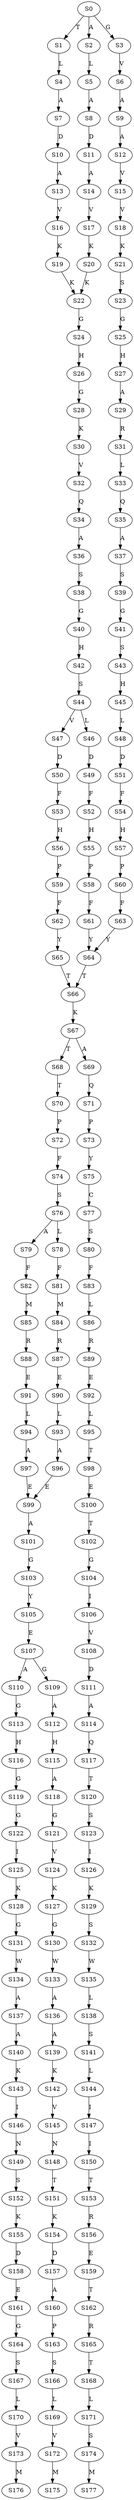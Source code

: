 strict digraph  {
	S0 -> S1 [ label = T ];
	S0 -> S2 [ label = A ];
	S0 -> S3 [ label = G ];
	S1 -> S4 [ label = L ];
	S2 -> S5 [ label = L ];
	S3 -> S6 [ label = V ];
	S4 -> S7 [ label = A ];
	S5 -> S8 [ label = A ];
	S6 -> S9 [ label = A ];
	S7 -> S10 [ label = D ];
	S8 -> S11 [ label = D ];
	S9 -> S12 [ label = A ];
	S10 -> S13 [ label = A ];
	S11 -> S14 [ label = A ];
	S12 -> S15 [ label = V ];
	S13 -> S16 [ label = V ];
	S14 -> S17 [ label = V ];
	S15 -> S18 [ label = V ];
	S16 -> S19 [ label = K ];
	S17 -> S20 [ label = K ];
	S18 -> S21 [ label = K ];
	S19 -> S22 [ label = K ];
	S20 -> S22 [ label = K ];
	S21 -> S23 [ label = S ];
	S22 -> S24 [ label = G ];
	S23 -> S25 [ label = G ];
	S24 -> S26 [ label = H ];
	S25 -> S27 [ label = H ];
	S26 -> S28 [ label = G ];
	S27 -> S29 [ label = A ];
	S28 -> S30 [ label = K ];
	S29 -> S31 [ label = R ];
	S30 -> S32 [ label = V ];
	S31 -> S33 [ label = L ];
	S32 -> S34 [ label = Q ];
	S33 -> S35 [ label = Q ];
	S34 -> S36 [ label = A ];
	S35 -> S37 [ label = A ];
	S36 -> S38 [ label = S ];
	S37 -> S39 [ label = S ];
	S38 -> S40 [ label = G ];
	S39 -> S41 [ label = G ];
	S40 -> S42 [ label = H ];
	S41 -> S43 [ label = S ];
	S42 -> S44 [ label = S ];
	S43 -> S45 [ label = H ];
	S44 -> S46 [ label = L ];
	S44 -> S47 [ label = V ];
	S45 -> S48 [ label = L ];
	S46 -> S49 [ label = D ];
	S47 -> S50 [ label = D ];
	S48 -> S51 [ label = D ];
	S49 -> S52 [ label = F ];
	S50 -> S53 [ label = F ];
	S51 -> S54 [ label = F ];
	S52 -> S55 [ label = H ];
	S53 -> S56 [ label = H ];
	S54 -> S57 [ label = H ];
	S55 -> S58 [ label = P ];
	S56 -> S59 [ label = P ];
	S57 -> S60 [ label = P ];
	S58 -> S61 [ label = F ];
	S59 -> S62 [ label = F ];
	S60 -> S63 [ label = F ];
	S61 -> S64 [ label = Y ];
	S62 -> S65 [ label = Y ];
	S63 -> S64 [ label = Y ];
	S64 -> S66 [ label = T ];
	S65 -> S66 [ label = T ];
	S66 -> S67 [ label = K ];
	S67 -> S68 [ label = T ];
	S67 -> S69 [ label = A ];
	S68 -> S70 [ label = T ];
	S69 -> S71 [ label = Q ];
	S70 -> S72 [ label = P ];
	S71 -> S73 [ label = P ];
	S72 -> S74 [ label = F ];
	S73 -> S75 [ label = Y ];
	S74 -> S76 [ label = S ];
	S75 -> S77 [ label = C ];
	S76 -> S78 [ label = L ];
	S76 -> S79 [ label = A ];
	S77 -> S80 [ label = S ];
	S78 -> S81 [ label = F ];
	S79 -> S82 [ label = F ];
	S80 -> S83 [ label = F ];
	S81 -> S84 [ label = M ];
	S82 -> S85 [ label = M ];
	S83 -> S86 [ label = L ];
	S84 -> S87 [ label = R ];
	S85 -> S88 [ label = R ];
	S86 -> S89 [ label = R ];
	S87 -> S90 [ label = E ];
	S88 -> S91 [ label = E ];
	S89 -> S92 [ label = E ];
	S90 -> S93 [ label = L ];
	S91 -> S94 [ label = L ];
	S92 -> S95 [ label = L ];
	S93 -> S96 [ label = A ];
	S94 -> S97 [ label = A ];
	S95 -> S98 [ label = T ];
	S96 -> S99 [ label = E ];
	S97 -> S99 [ label = E ];
	S98 -> S100 [ label = E ];
	S99 -> S101 [ label = A ];
	S100 -> S102 [ label = T ];
	S101 -> S103 [ label = G ];
	S102 -> S104 [ label = G ];
	S103 -> S105 [ label = Y ];
	S104 -> S106 [ label = I ];
	S105 -> S107 [ label = E ];
	S106 -> S108 [ label = V ];
	S107 -> S109 [ label = G ];
	S107 -> S110 [ label = A ];
	S108 -> S111 [ label = D ];
	S109 -> S112 [ label = A ];
	S110 -> S113 [ label = G ];
	S111 -> S114 [ label = A ];
	S112 -> S115 [ label = H ];
	S113 -> S116 [ label = H ];
	S114 -> S117 [ label = Q ];
	S115 -> S118 [ label = A ];
	S116 -> S119 [ label = G ];
	S117 -> S120 [ label = T ];
	S118 -> S121 [ label = G ];
	S119 -> S122 [ label = G ];
	S120 -> S123 [ label = S ];
	S121 -> S124 [ label = V ];
	S122 -> S125 [ label = I ];
	S123 -> S126 [ label = I ];
	S124 -> S127 [ label = K ];
	S125 -> S128 [ label = K ];
	S126 -> S129 [ label = K ];
	S127 -> S130 [ label = G ];
	S128 -> S131 [ label = G ];
	S129 -> S132 [ label = S ];
	S130 -> S133 [ label = W ];
	S131 -> S134 [ label = W ];
	S132 -> S135 [ label = W ];
	S133 -> S136 [ label = A ];
	S134 -> S137 [ label = A ];
	S135 -> S138 [ label = L ];
	S136 -> S139 [ label = A ];
	S137 -> S140 [ label = A ];
	S138 -> S141 [ label = S ];
	S139 -> S142 [ label = K ];
	S140 -> S143 [ label = K ];
	S141 -> S144 [ label = L ];
	S142 -> S145 [ label = V ];
	S143 -> S146 [ label = I ];
	S144 -> S147 [ label = I ];
	S145 -> S148 [ label = N ];
	S146 -> S149 [ label = N ];
	S147 -> S150 [ label = I ];
	S148 -> S151 [ label = T ];
	S149 -> S152 [ label = S ];
	S150 -> S153 [ label = T ];
	S151 -> S154 [ label = K ];
	S152 -> S155 [ label = K ];
	S153 -> S156 [ label = R ];
	S154 -> S157 [ label = D ];
	S155 -> S158 [ label = D ];
	S156 -> S159 [ label = E ];
	S157 -> S160 [ label = A ];
	S158 -> S161 [ label = E ];
	S159 -> S162 [ label = T ];
	S160 -> S163 [ label = P ];
	S161 -> S164 [ label = G ];
	S162 -> S165 [ label = R ];
	S163 -> S166 [ label = S ];
	S164 -> S167 [ label = S ];
	S165 -> S168 [ label = T ];
	S166 -> S169 [ label = L ];
	S167 -> S170 [ label = L ];
	S168 -> S171 [ label = L ];
	S169 -> S172 [ label = V ];
	S170 -> S173 [ label = V ];
	S171 -> S174 [ label = S ];
	S172 -> S175 [ label = M ];
	S173 -> S176 [ label = M ];
	S174 -> S177 [ label = M ];
}
